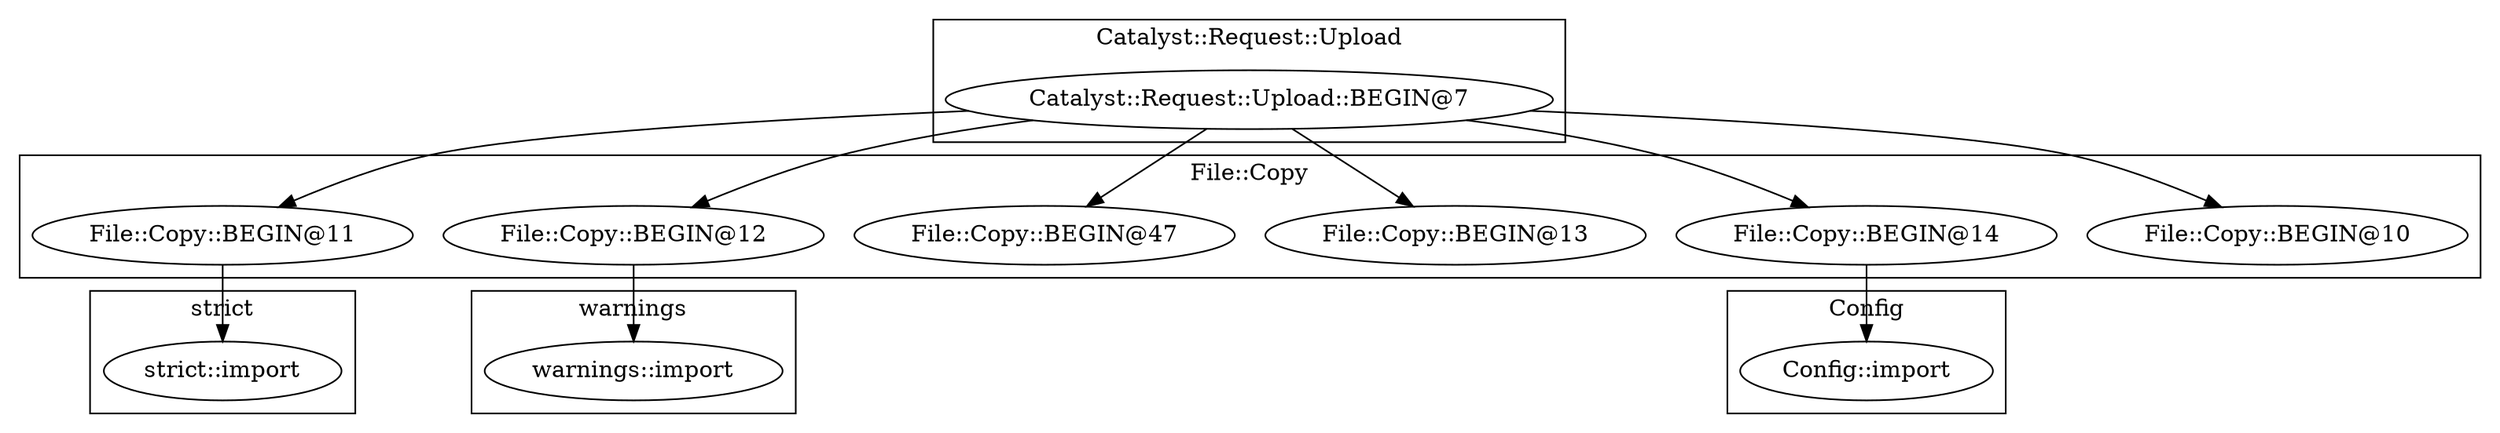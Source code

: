 digraph {
graph [overlap=false]
subgraph cluster_Config {
	label="Config";
	"Config::import";
}
subgraph cluster_File_Copy {
	label="File::Copy";
	"File::Copy::BEGIN@10";
	"File::Copy::BEGIN@11";
	"File::Copy::BEGIN@13";
	"File::Copy::BEGIN@47";
	"File::Copy::BEGIN@12";
	"File::Copy::BEGIN@14";
}
subgraph cluster_Catalyst_Request_Upload {
	label="Catalyst::Request::Upload";
	"Catalyst::Request::Upload::BEGIN@7";
}
subgraph cluster_warnings {
	label="warnings";
	"warnings::import";
}
subgraph cluster_strict {
	label="strict";
	"strict::import";
}
"Catalyst::Request::Upload::BEGIN@7" -> "File::Copy::BEGIN@14";
"Catalyst::Request::Upload::BEGIN@7" -> "File::Copy::BEGIN@10";
"File::Copy::BEGIN@11" -> "strict::import";
"Catalyst::Request::Upload::BEGIN@7" -> "File::Copy::BEGIN@47";
"Catalyst::Request::Upload::BEGIN@7" -> "File::Copy::BEGIN@13";
"File::Copy::BEGIN@12" -> "warnings::import";
"Catalyst::Request::Upload::BEGIN@7" -> "File::Copy::BEGIN@11";
"File::Copy::BEGIN@14" -> "Config::import";
"Catalyst::Request::Upload::BEGIN@7" -> "File::Copy::BEGIN@12";
}
